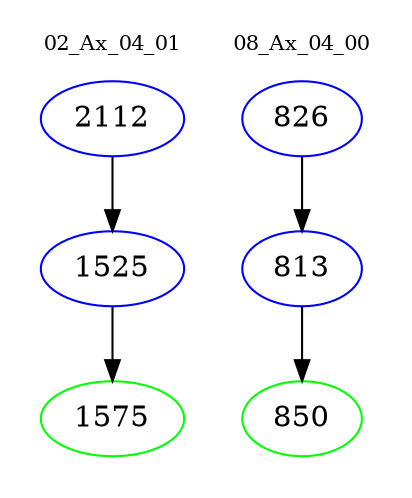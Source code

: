 digraph{
subgraph cluster_0 {
color = white
label = "02_Ax_04_01";
fontsize=10;
T0_2112 [label="2112", color="blue"]
T0_2112 -> T0_1525 [color="black"]
T0_1525 [label="1525", color="blue"]
T0_1525 -> T0_1575 [color="black"]
T0_1575 [label="1575", color="green"]
}
subgraph cluster_1 {
color = white
label = "08_Ax_04_00";
fontsize=10;
T1_826 [label="826", color="blue"]
T1_826 -> T1_813 [color="black"]
T1_813 [label="813", color="blue"]
T1_813 -> T1_850 [color="black"]
T1_850 [label="850", color="green"]
}
}
